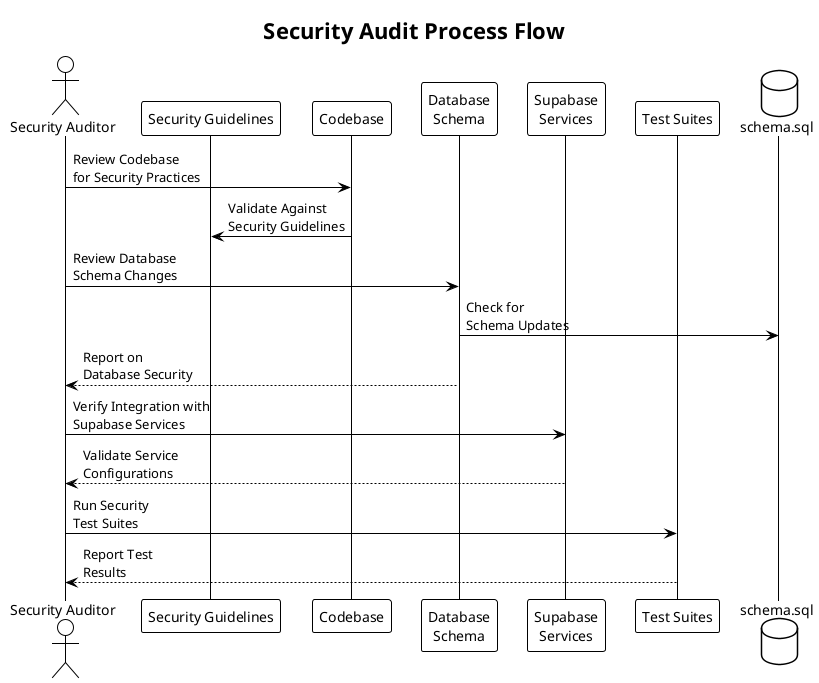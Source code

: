 @startuml
!theme plain

title Security Audit Process Flow

actor Auditor as "Security Auditor"
participant "Security Guidelines" as Guidelines
participant "Codebase" as Codebase
participant "Database\nSchema" as DBSchema
participant "Supabase\nServices" as Supabase
participant "Test Suites" as Tests
database "schema.sql" as SchemaSQL

Auditor -> Codebase : Review Codebase\nfor Security Practices
Codebase -> Guidelines : Validate Against\nSecurity Guidelines
Auditor -> DBSchema : Review Database\nSchema Changes
DBSchema -> SchemaSQL : Check for\nSchema Updates
DBSchema --> Auditor : Report on\nDatabase Security
Auditor -> Supabase : Verify Integration with\nSupabase Services
Supabase --> Auditor : Validate Service\nConfigurations
Auditor -> Tests : Run Security\nTest Suites
Tests --> Auditor : Report Test\nResults

@enduml